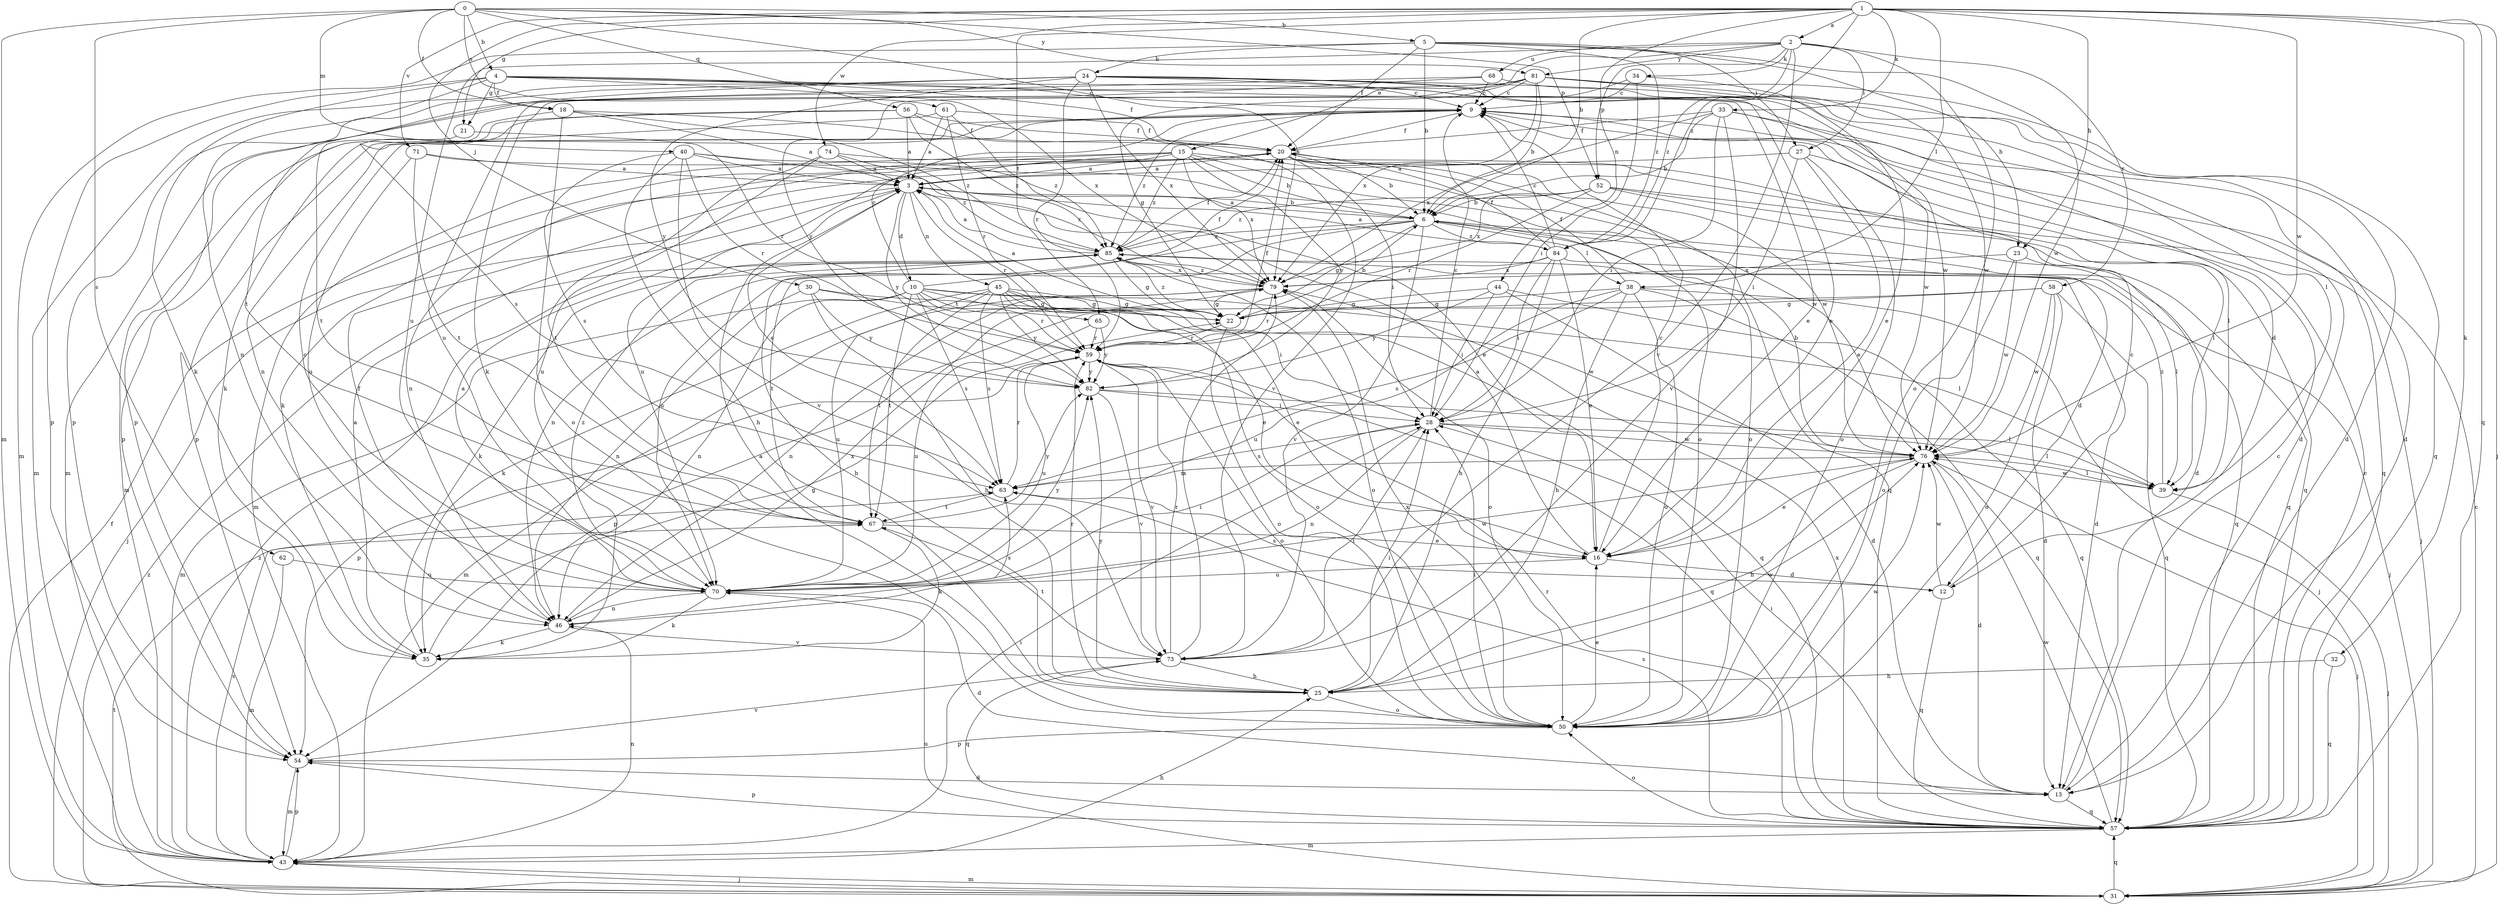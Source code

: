 strict digraph  {
0;
1;
2;
3;
4;
5;
6;
9;
10;
12;
13;
15;
16;
18;
20;
21;
22;
23;
24;
25;
27;
28;
30;
31;
32;
33;
34;
35;
38;
39;
40;
43;
44;
45;
46;
50;
52;
54;
56;
57;
58;
59;
61;
62;
63;
65;
67;
68;
70;
71;
73;
74;
76;
79;
81;
82;
84;
85;
0 -> 4  [label=b];
0 -> 5  [label=b];
0 -> 18  [label=f];
0 -> 40  [label=m];
0 -> 43  [label=m];
0 -> 52  [label=p];
0 -> 56  [label=q];
0 -> 61  [label=s];
0 -> 62  [label=s];
0 -> 79  [label=x];
0 -> 81  [label=y];
1 -> 2  [label=a];
1 -> 6  [label=b];
1 -> 21  [label=g];
1 -> 23  [label=h];
1 -> 30  [label=j];
1 -> 31  [label=j];
1 -> 32  [label=k];
1 -> 33  [label=k];
1 -> 38  [label=l];
1 -> 44  [label=n];
1 -> 57  [label=q];
1 -> 65  [label=t];
1 -> 71  [label=v];
1 -> 74  [label=w];
1 -> 76  [label=w];
1 -> 84  [label=z];
2 -> 15  [label=e];
2 -> 27  [label=i];
2 -> 34  [label=k];
2 -> 50  [label=o];
2 -> 52  [label=p];
2 -> 58  [label=r];
2 -> 68  [label=u];
2 -> 70  [label=u];
2 -> 73  [label=v];
2 -> 81  [label=y];
2 -> 84  [label=z];
3 -> 6  [label=b];
3 -> 10  [label=d];
3 -> 31  [label=j];
3 -> 45  [label=n];
3 -> 59  [label=r];
3 -> 63  [label=s];
3 -> 82  [label=y];
4 -> 9  [label=c];
4 -> 12  [label=d];
4 -> 16  [label=e];
4 -> 18  [label=f];
4 -> 20  [label=f];
4 -> 21  [label=g];
4 -> 35  [label=k];
4 -> 46  [label=n];
4 -> 54  [label=p];
4 -> 79  [label=x];
5 -> 6  [label=b];
5 -> 20  [label=f];
5 -> 23  [label=h];
5 -> 24  [label=h];
5 -> 27  [label=i];
5 -> 43  [label=m];
5 -> 76  [label=w];
5 -> 84  [label=z];
6 -> 3  [label=a];
6 -> 12  [label=d];
6 -> 22  [label=g];
6 -> 38  [label=l];
6 -> 46  [label=n];
6 -> 57  [label=q];
6 -> 70  [label=u];
6 -> 73  [label=v];
6 -> 84  [label=z];
6 -> 85  [label=z];
9 -> 20  [label=f];
9 -> 46  [label=n];
9 -> 54  [label=p];
9 -> 85  [label=z];
10 -> 9  [label=c];
10 -> 16  [label=e];
10 -> 20  [label=f];
10 -> 22  [label=g];
10 -> 39  [label=l];
10 -> 43  [label=m];
10 -> 46  [label=n];
10 -> 59  [label=r];
10 -> 63  [label=s];
10 -> 65  [label=t];
10 -> 67  [label=t];
12 -> 9  [label=c];
12 -> 57  [label=q];
12 -> 63  [label=s];
12 -> 76  [label=w];
13 -> 9  [label=c];
13 -> 28  [label=i];
13 -> 57  [label=q];
15 -> 3  [label=a];
15 -> 6  [label=b];
15 -> 43  [label=m];
15 -> 46  [label=n];
15 -> 50  [label=o];
15 -> 70  [label=u];
15 -> 76  [label=w];
15 -> 79  [label=x];
15 -> 82  [label=y];
15 -> 85  [label=z];
16 -> 3  [label=a];
16 -> 9  [label=c];
16 -> 12  [label=d];
16 -> 70  [label=u];
18 -> 3  [label=a];
18 -> 20  [label=f];
18 -> 50  [label=o];
18 -> 54  [label=p];
18 -> 85  [label=z];
20 -> 3  [label=a];
20 -> 6  [label=b];
20 -> 13  [label=d];
20 -> 28  [label=i];
20 -> 35  [label=k];
20 -> 57  [label=q];
20 -> 76  [label=w];
21 -> 59  [label=r];
21 -> 67  [label=t];
22 -> 3  [label=a];
22 -> 6  [label=b];
22 -> 50  [label=o];
22 -> 59  [label=r];
22 -> 85  [label=z];
23 -> 39  [label=l];
23 -> 50  [label=o];
23 -> 76  [label=w];
23 -> 79  [label=x];
24 -> 9  [label=c];
24 -> 13  [label=d];
24 -> 16  [label=e];
24 -> 39  [label=l];
24 -> 43  [label=m];
24 -> 54  [label=p];
24 -> 59  [label=r];
24 -> 67  [label=t];
24 -> 76  [label=w];
24 -> 79  [label=x];
24 -> 82  [label=y];
25 -> 28  [label=i];
25 -> 50  [label=o];
25 -> 59  [label=r];
25 -> 76  [label=w];
25 -> 82  [label=y];
27 -> 3  [label=a];
27 -> 16  [label=e];
27 -> 28  [label=i];
27 -> 39  [label=l];
27 -> 50  [label=o];
28 -> 9  [label=c];
28 -> 39  [label=l];
28 -> 46  [label=n];
28 -> 63  [label=s];
28 -> 76  [label=w];
30 -> 22  [label=g];
30 -> 25  [label=h];
30 -> 46  [label=n];
30 -> 50  [label=o];
30 -> 82  [label=y];
31 -> 9  [label=c];
31 -> 20  [label=f];
31 -> 43  [label=m];
31 -> 57  [label=q];
31 -> 67  [label=t];
31 -> 70  [label=u];
31 -> 85  [label=z];
32 -> 25  [label=h];
32 -> 57  [label=q];
33 -> 6  [label=b];
33 -> 20  [label=f];
33 -> 28  [label=i];
33 -> 57  [label=q];
33 -> 73  [label=v];
33 -> 76  [label=w];
33 -> 79  [label=x];
34 -> 9  [label=c];
34 -> 16  [label=e];
34 -> 28  [label=i];
34 -> 35  [label=k];
35 -> 3  [label=a];
35 -> 22  [label=g];
38 -> 20  [label=f];
38 -> 22  [label=g];
38 -> 25  [label=h];
38 -> 31  [label=j];
38 -> 50  [label=o];
38 -> 57  [label=q];
38 -> 63  [label=s];
38 -> 70  [label=u];
39 -> 31  [label=j];
39 -> 76  [label=w];
39 -> 85  [label=z];
40 -> 3  [label=a];
40 -> 16  [label=e];
40 -> 25  [label=h];
40 -> 59  [label=r];
40 -> 63  [label=s];
40 -> 73  [label=v];
40 -> 79  [label=x];
43 -> 25  [label=h];
43 -> 28  [label=i];
43 -> 31  [label=j];
43 -> 46  [label=n];
43 -> 54  [label=p];
43 -> 63  [label=s];
43 -> 85  [label=z];
44 -> 13  [label=d];
44 -> 22  [label=g];
44 -> 28  [label=i];
44 -> 57  [label=q];
44 -> 82  [label=y];
45 -> 16  [label=e];
45 -> 22  [label=g];
45 -> 28  [label=i];
45 -> 35  [label=k];
45 -> 57  [label=q];
45 -> 63  [label=s];
45 -> 67  [label=t];
45 -> 70  [label=u];
45 -> 76  [label=w];
45 -> 82  [label=y];
46 -> 20  [label=f];
46 -> 35  [label=k];
46 -> 63  [label=s];
46 -> 73  [label=v];
46 -> 79  [label=x];
50 -> 3  [label=a];
50 -> 16  [label=e];
50 -> 28  [label=i];
50 -> 54  [label=p];
50 -> 76  [label=w];
50 -> 79  [label=x];
52 -> 6  [label=b];
52 -> 31  [label=j];
52 -> 39  [label=l];
52 -> 57  [label=q];
52 -> 59  [label=r];
52 -> 79  [label=x];
52 -> 85  [label=z];
54 -> 13  [label=d];
54 -> 43  [label=m];
54 -> 73  [label=v];
56 -> 3  [label=a];
56 -> 20  [label=f];
56 -> 35  [label=k];
56 -> 43  [label=m];
56 -> 73  [label=v];
56 -> 85  [label=z];
57 -> 9  [label=c];
57 -> 43  [label=m];
57 -> 50  [label=o];
57 -> 54  [label=p];
57 -> 59  [label=r];
57 -> 63  [label=s];
57 -> 76  [label=w];
57 -> 79  [label=x];
58 -> 13  [label=d];
58 -> 22  [label=g];
58 -> 50  [label=o];
58 -> 54  [label=p];
58 -> 57  [label=q];
58 -> 76  [label=w];
59 -> 20  [label=f];
59 -> 50  [label=o];
59 -> 54  [label=p];
59 -> 57  [label=q];
59 -> 70  [label=u];
59 -> 73  [label=v];
59 -> 82  [label=y];
61 -> 3  [label=a];
61 -> 20  [label=f];
61 -> 59  [label=r];
61 -> 63  [label=s];
61 -> 85  [label=z];
62 -> 43  [label=m];
62 -> 70  [label=u];
63 -> 59  [label=r];
63 -> 67  [label=t];
65 -> 59  [label=r];
65 -> 70  [label=u];
65 -> 82  [label=y];
67 -> 16  [label=e];
67 -> 35  [label=k];
67 -> 82  [label=y];
68 -> 9  [label=c];
68 -> 13  [label=d];
68 -> 54  [label=p];
68 -> 70  [label=u];
70 -> 3  [label=a];
70 -> 9  [label=c];
70 -> 13  [label=d];
70 -> 28  [label=i];
70 -> 35  [label=k];
70 -> 46  [label=n];
70 -> 76  [label=w];
70 -> 82  [label=y];
70 -> 85  [label=z];
71 -> 3  [label=a];
71 -> 50  [label=o];
71 -> 67  [label=t];
71 -> 70  [label=u];
73 -> 25  [label=h];
73 -> 28  [label=i];
73 -> 57  [label=q];
73 -> 59  [label=r];
73 -> 67  [label=t];
73 -> 79  [label=x];
74 -> 3  [label=a];
74 -> 57  [label=q];
74 -> 67  [label=t];
74 -> 70  [label=u];
74 -> 85  [label=z];
76 -> 6  [label=b];
76 -> 13  [label=d];
76 -> 16  [label=e];
76 -> 25  [label=h];
76 -> 31  [label=j];
76 -> 39  [label=l];
76 -> 63  [label=s];
79 -> 22  [label=g];
79 -> 43  [label=m];
79 -> 46  [label=n];
79 -> 50  [label=o];
79 -> 59  [label=r];
79 -> 85  [label=z];
81 -> 6  [label=b];
81 -> 9  [label=c];
81 -> 13  [label=d];
81 -> 22  [label=g];
81 -> 43  [label=m];
81 -> 57  [label=q];
81 -> 76  [label=w];
81 -> 79  [label=x];
81 -> 82  [label=y];
82 -> 28  [label=i];
82 -> 39  [label=l];
82 -> 73  [label=v];
84 -> 3  [label=a];
84 -> 9  [label=c];
84 -> 16  [label=e];
84 -> 20  [label=f];
84 -> 25  [label=h];
84 -> 28  [label=i];
84 -> 31  [label=j];
84 -> 67  [label=t];
84 -> 79  [label=x];
85 -> 3  [label=a];
85 -> 13  [label=d];
85 -> 20  [label=f];
85 -> 22  [label=g];
85 -> 25  [label=h];
85 -> 35  [label=k];
85 -> 50  [label=o];
85 -> 79  [label=x];
}
